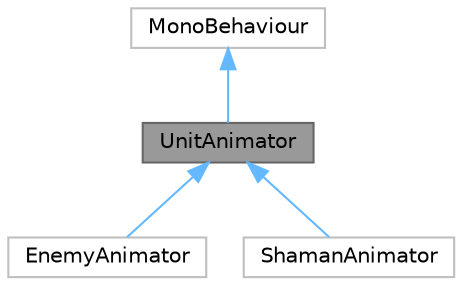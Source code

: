 digraph "UnitAnimator"
{
 // LATEX_PDF_SIZE
  bgcolor="transparent";
  edge [fontname=Helvetica,fontsize=10,labelfontname=Helvetica,labelfontsize=10];
  node [fontname=Helvetica,fontsize=10,shape=box,height=0.2,width=0.4];
  Node1 [label="UnitAnimator",height=0.2,width=0.4,color="gray40", fillcolor="grey60", style="filled", fontcolor="black",tooltip=" "];
  Node2 -> Node1 [dir="back",color="steelblue1",style="solid"];
  Node2 [label="MonoBehaviour",height=0.2,width=0.4,color="grey75", fillcolor="white", style="filled",tooltip=" "];
  Node1 -> Node3 [dir="back",color="steelblue1",style="solid"];
  Node3 [label="EnemyAnimator",height=0.2,width=0.4,color="grey75", fillcolor="white", style="filled",URL="$class_enemy_animator.html",tooltip=" "];
  Node1 -> Node4 [dir="back",color="steelblue1",style="solid"];
  Node4 [label="ShamanAnimator",height=0.2,width=0.4,color="grey75", fillcolor="white", style="filled",URL="$class_shaman_animator.html",tooltip=" "];
}
